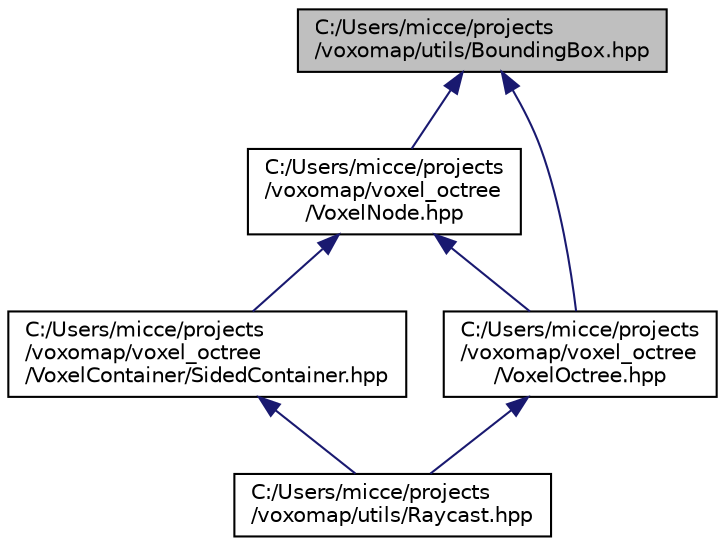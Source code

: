 digraph "C:/Users/micce/projects/voxomap/utils/BoundingBox.hpp"
{
 // LATEX_PDF_SIZE
  edge [fontname="Helvetica",fontsize="10",labelfontname="Helvetica",labelfontsize="10"];
  node [fontname="Helvetica",fontsize="10",shape=record];
  Node1 [label="C:/Users/micce/projects\l/voxomap/utils/BoundingBox.hpp",height=0.2,width=0.4,color="black", fillcolor="grey75", style="filled", fontcolor="black",tooltip=" "];
  Node1 -> Node2 [dir="back",color="midnightblue",fontsize="10",style="solid",fontname="Helvetica"];
  Node2 [label="C:/Users/micce/projects\l/voxomap/voxel_octree\l/VoxelNode.hpp",height=0.2,width=0.4,color="black", fillcolor="white", style="filled",URL="$_voxel_node_8hpp.html",tooltip=" "];
  Node2 -> Node3 [dir="back",color="midnightblue",fontsize="10",style="solid",fontname="Helvetica"];
  Node3 [label="C:/Users/micce/projects\l/voxomap/voxel_octree\l/VoxelContainer/SidedContainer.hpp",height=0.2,width=0.4,color="black", fillcolor="white", style="filled",URL="$_sided_container_8hpp.html",tooltip=" "];
  Node3 -> Node4 [dir="back",color="midnightblue",fontsize="10",style="solid",fontname="Helvetica"];
  Node4 [label="C:/Users/micce/projects\l/voxomap/utils/Raycast.hpp",height=0.2,width=0.4,color="black", fillcolor="white", style="filled",URL="$_raycast_8hpp.html",tooltip=" "];
  Node2 -> Node5 [dir="back",color="midnightblue",fontsize="10",style="solid",fontname="Helvetica"];
  Node5 [label="C:/Users/micce/projects\l/voxomap/voxel_octree\l/VoxelOctree.hpp",height=0.2,width=0.4,color="black", fillcolor="white", style="filled",URL="$_voxel_octree_8hpp.html",tooltip=" "];
  Node5 -> Node4 [dir="back",color="midnightblue",fontsize="10",style="solid",fontname="Helvetica"];
  Node1 -> Node5 [dir="back",color="midnightblue",fontsize="10",style="solid",fontname="Helvetica"];
}
